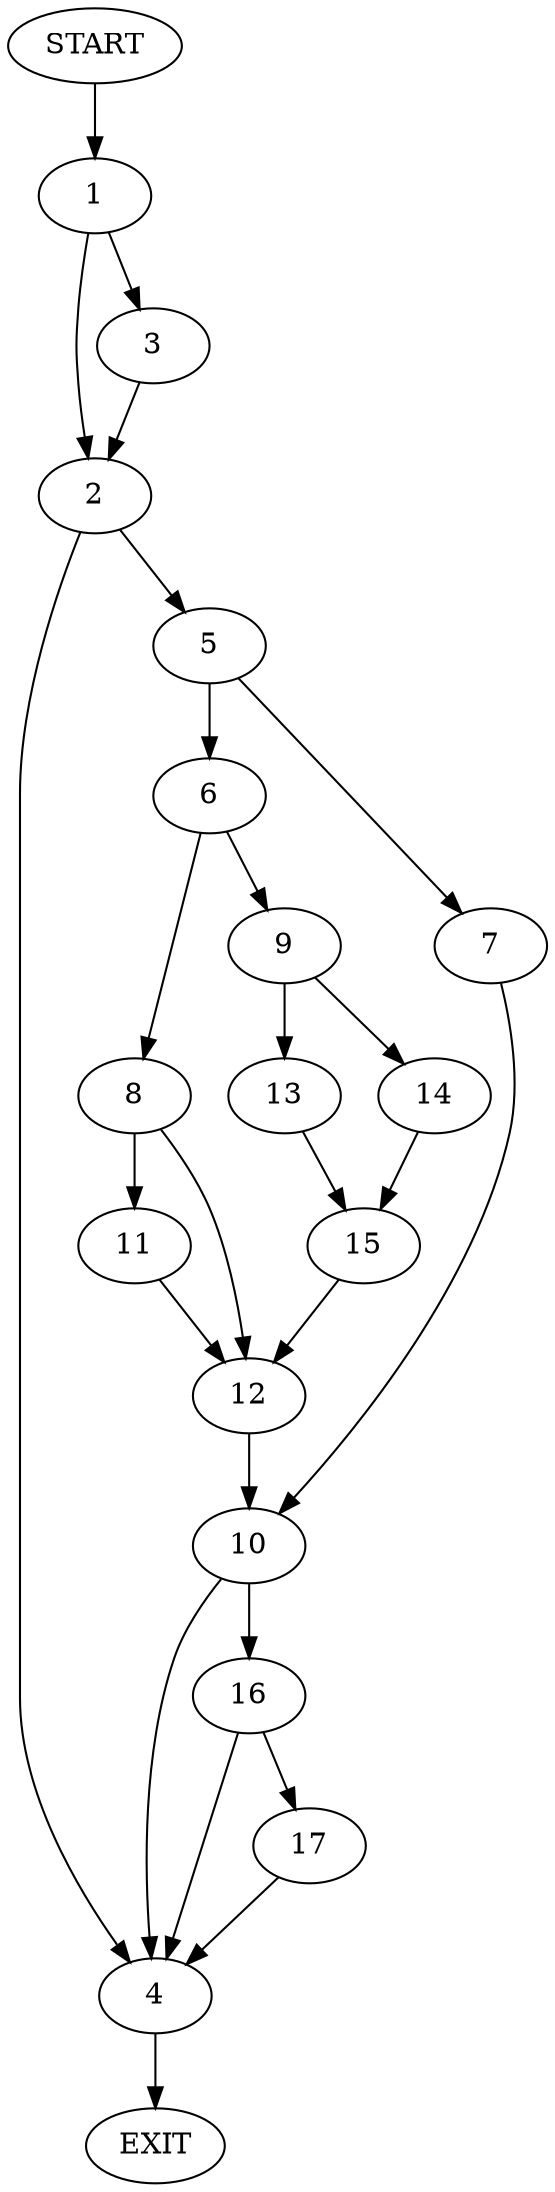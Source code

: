 digraph {
0 [label="START"]
18 [label="EXIT"]
0 -> 1
1 -> 2
1 -> 3
2 -> 4
2 -> 5
3 -> 2
4 -> 18
5 -> 6
5 -> 7
6 -> 8
6 -> 9
7 -> 10
8 -> 11
8 -> 12
9 -> 13
9 -> 14
13 -> 15
14 -> 15
15 -> 12
12 -> 10
11 -> 12
10 -> 16
10 -> 4
16 -> 4
16 -> 17
17 -> 4
}
